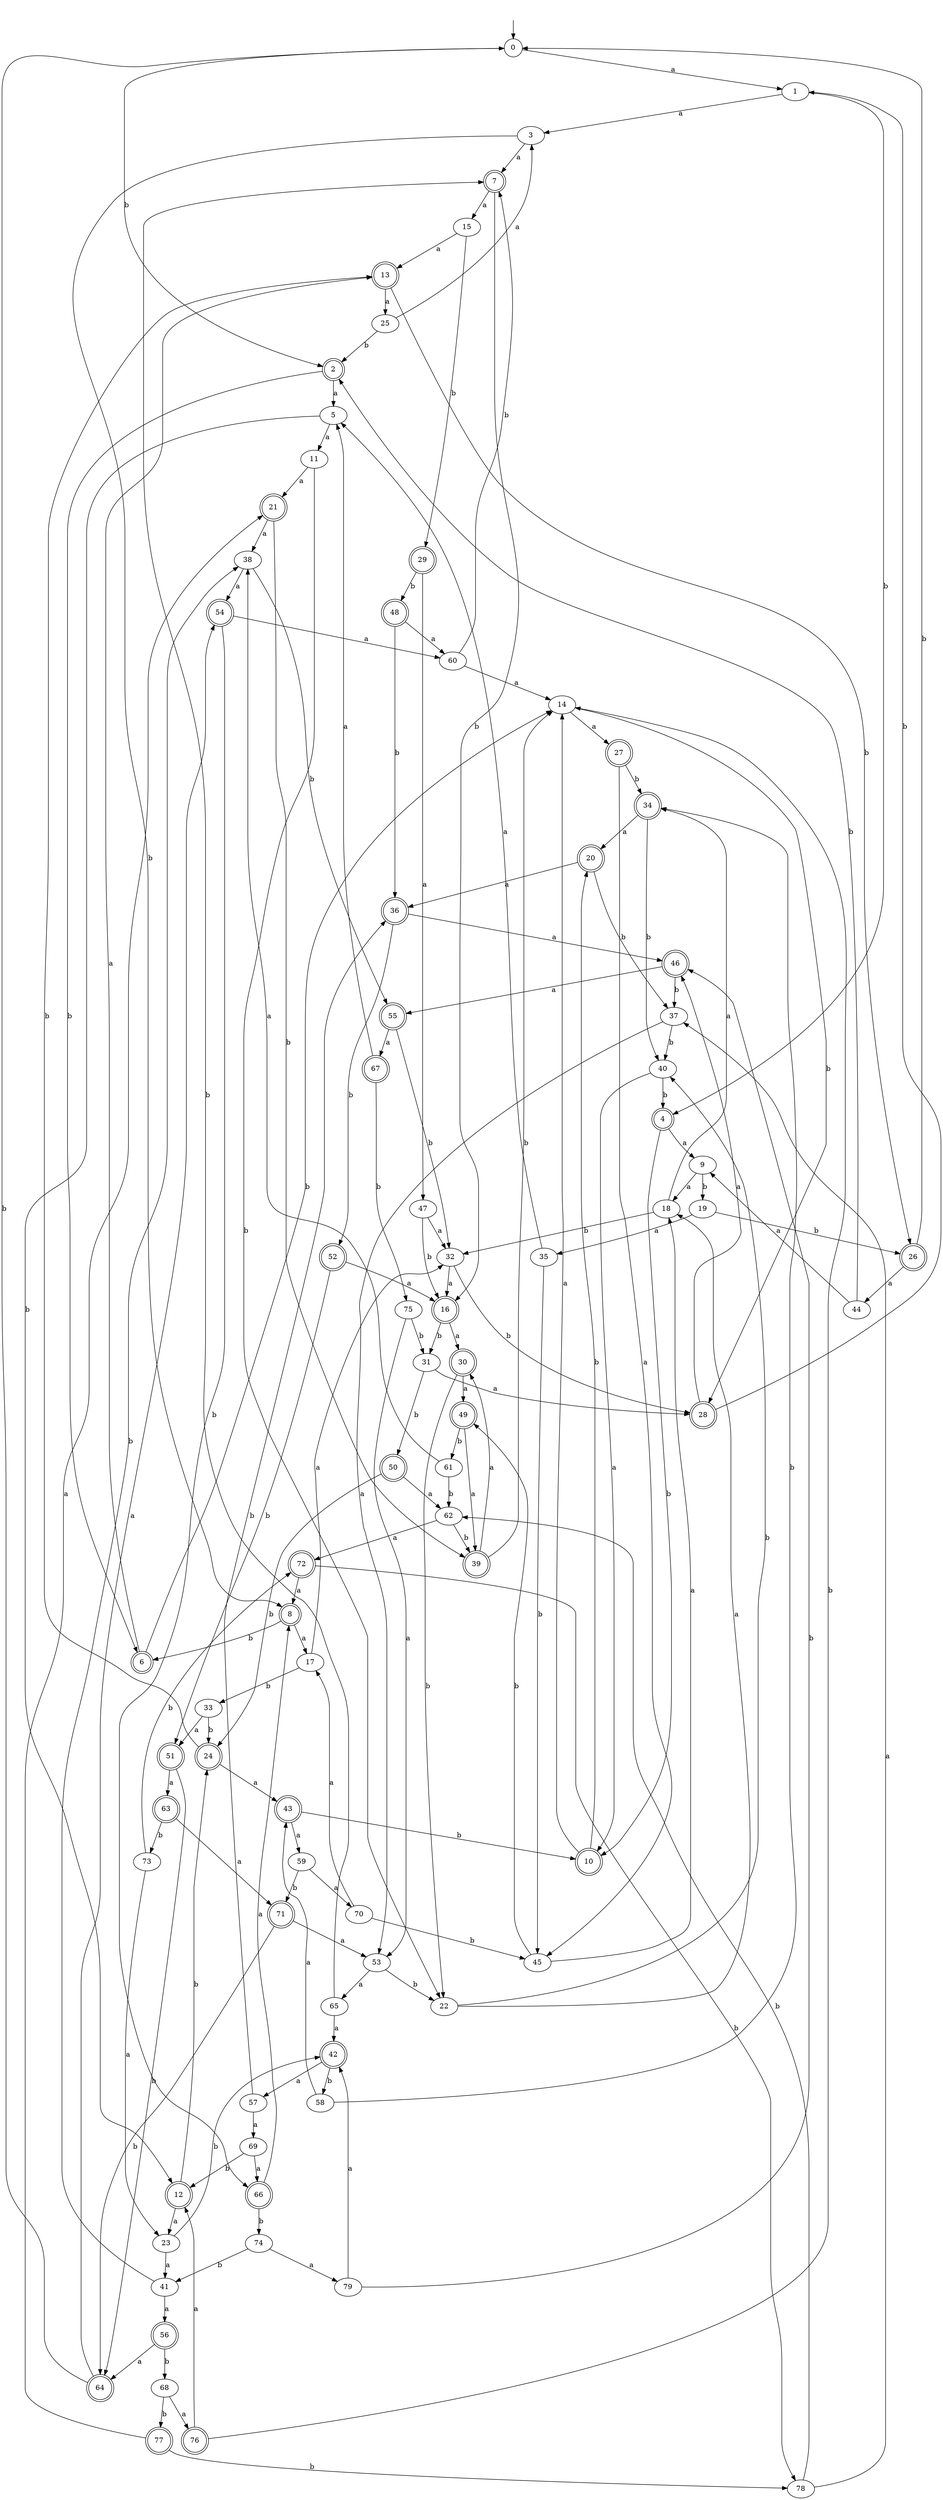 digraph RandomDFA {
  __start0 [label="", shape=none];
  __start0 -> 0 [label=""];
  0 [shape=circle]
  0 -> 1 [label="a"]
  0 -> 2 [label="b"]
  1
  1 -> 3 [label="a"]
  1 -> 4 [label="b"]
  2 [shape=doublecircle]
  2 -> 5 [label="a"]
  2 -> 6 [label="b"]
  3
  3 -> 7 [label="a"]
  3 -> 8 [label="b"]
  4 [shape=doublecircle]
  4 -> 9 [label="a"]
  4 -> 10 [label="b"]
  5
  5 -> 11 [label="a"]
  5 -> 12 [label="b"]
  6 [shape=doublecircle]
  6 -> 13 [label="a"]
  6 -> 14 [label="b"]
  7 [shape=doublecircle]
  7 -> 15 [label="a"]
  7 -> 16 [label="b"]
  8 [shape=doublecircle]
  8 -> 17 [label="a"]
  8 -> 6 [label="b"]
  9
  9 -> 18 [label="a"]
  9 -> 19 [label="b"]
  10 [shape=doublecircle]
  10 -> 14 [label="a"]
  10 -> 20 [label="b"]
  11
  11 -> 21 [label="a"]
  11 -> 22 [label="b"]
  12 [shape=doublecircle]
  12 -> 23 [label="a"]
  12 -> 24 [label="b"]
  13 [shape=doublecircle]
  13 -> 25 [label="a"]
  13 -> 26 [label="b"]
  14
  14 -> 27 [label="a"]
  14 -> 28 [label="b"]
  15
  15 -> 13 [label="a"]
  15 -> 29 [label="b"]
  16 [shape=doublecircle]
  16 -> 30 [label="a"]
  16 -> 31 [label="b"]
  17
  17 -> 32 [label="a"]
  17 -> 33 [label="b"]
  18
  18 -> 34 [label="a"]
  18 -> 32 [label="b"]
  19
  19 -> 35 [label="a"]
  19 -> 26 [label="b"]
  20 [shape=doublecircle]
  20 -> 36 [label="a"]
  20 -> 37 [label="b"]
  21 [shape=doublecircle]
  21 -> 38 [label="a"]
  21 -> 39 [label="b"]
  22
  22 -> 18 [label="a"]
  22 -> 40 [label="b"]
  23
  23 -> 41 [label="a"]
  23 -> 42 [label="b"]
  24 [shape=doublecircle]
  24 -> 43 [label="a"]
  24 -> 13 [label="b"]
  25
  25 -> 3 [label="a"]
  25 -> 2 [label="b"]
  26 [shape=doublecircle]
  26 -> 44 [label="a"]
  26 -> 0 [label="b"]
  27 [shape=doublecircle]
  27 -> 45 [label="a"]
  27 -> 34 [label="b"]
  28 [shape=doublecircle]
  28 -> 46 [label="a"]
  28 -> 1 [label="b"]
  29 [shape=doublecircle]
  29 -> 47 [label="a"]
  29 -> 48 [label="b"]
  30 [shape=doublecircle]
  30 -> 49 [label="a"]
  30 -> 22 [label="b"]
  31
  31 -> 28 [label="a"]
  31 -> 50 [label="b"]
  32
  32 -> 16 [label="a"]
  32 -> 28 [label="b"]
  33
  33 -> 51 [label="a"]
  33 -> 24 [label="b"]
  34 [shape=doublecircle]
  34 -> 20 [label="a"]
  34 -> 40 [label="b"]
  35
  35 -> 5 [label="a"]
  35 -> 45 [label="b"]
  36 [shape=doublecircle]
  36 -> 46 [label="a"]
  36 -> 52 [label="b"]
  37
  37 -> 53 [label="a"]
  37 -> 40 [label="b"]
  38
  38 -> 54 [label="a"]
  38 -> 55 [label="b"]
  39 [shape=doublecircle]
  39 -> 30 [label="a"]
  39 -> 14 [label="b"]
  40
  40 -> 10 [label="a"]
  40 -> 4 [label="b"]
  41
  41 -> 56 [label="a"]
  41 -> 38 [label="b"]
  42 [shape=doublecircle]
  42 -> 57 [label="a"]
  42 -> 58 [label="b"]
  43 [shape=doublecircle]
  43 -> 59 [label="a"]
  43 -> 10 [label="b"]
  44
  44 -> 9 [label="a"]
  44 -> 2 [label="b"]
  45
  45 -> 18 [label="a"]
  45 -> 49 [label="b"]
  46 [shape=doublecircle]
  46 -> 55 [label="a"]
  46 -> 37 [label="b"]
  47
  47 -> 32 [label="a"]
  47 -> 16 [label="b"]
  48 [shape=doublecircle]
  48 -> 60 [label="a"]
  48 -> 36 [label="b"]
  49 [shape=doublecircle]
  49 -> 39 [label="a"]
  49 -> 61 [label="b"]
  50 [shape=doublecircle]
  50 -> 62 [label="a"]
  50 -> 24 [label="b"]
  51 [shape=doublecircle]
  51 -> 63 [label="a"]
  51 -> 64 [label="b"]
  52 [shape=doublecircle]
  52 -> 16 [label="a"]
  52 -> 51 [label="b"]
  53
  53 -> 65 [label="a"]
  53 -> 22 [label="b"]
  54 [shape=doublecircle]
  54 -> 60 [label="a"]
  54 -> 66 [label="b"]
  55 [shape=doublecircle]
  55 -> 67 [label="a"]
  55 -> 32 [label="b"]
  56 [shape=doublecircle]
  56 -> 64 [label="a"]
  56 -> 68 [label="b"]
  57
  57 -> 69 [label="a"]
  57 -> 36 [label="b"]
  58
  58 -> 43 [label="a"]
  58 -> 34 [label="b"]
  59
  59 -> 70 [label="a"]
  59 -> 71 [label="b"]
  60
  60 -> 14 [label="a"]
  60 -> 7 [label="b"]
  61
  61 -> 38 [label="a"]
  61 -> 62 [label="b"]
  62
  62 -> 72 [label="a"]
  62 -> 39 [label="b"]
  63 [shape=doublecircle]
  63 -> 71 [label="a"]
  63 -> 73 [label="b"]
  64 [shape=doublecircle]
  64 -> 54 [label="a"]
  64 -> 0 [label="b"]
  65
  65 -> 42 [label="a"]
  65 -> 7 [label="b"]
  66 [shape=doublecircle]
  66 -> 8 [label="a"]
  66 -> 74 [label="b"]
  67 [shape=doublecircle]
  67 -> 5 [label="a"]
  67 -> 75 [label="b"]
  68
  68 -> 76 [label="a"]
  68 -> 77 [label="b"]
  69
  69 -> 66 [label="a"]
  69 -> 12 [label="b"]
  70
  70 -> 17 [label="a"]
  70 -> 45 [label="b"]
  71 [shape=doublecircle]
  71 -> 53 [label="a"]
  71 -> 64 [label="b"]
  72 [shape=doublecircle]
  72 -> 8 [label="a"]
  72 -> 78 [label="b"]
  73
  73 -> 23 [label="a"]
  73 -> 72 [label="b"]
  74
  74 -> 79 [label="a"]
  74 -> 41 [label="b"]
  75
  75 -> 53 [label="a"]
  75 -> 31 [label="b"]
  76 [shape=doublecircle]
  76 -> 12 [label="a"]
  76 -> 14 [label="b"]
  77 [shape=doublecircle]
  77 -> 21 [label="a"]
  77 -> 78 [label="b"]
  78
  78 -> 37 [label="a"]
  78 -> 62 [label="b"]
  79
  79 -> 42 [label="a"]
  79 -> 46 [label="b"]
}
